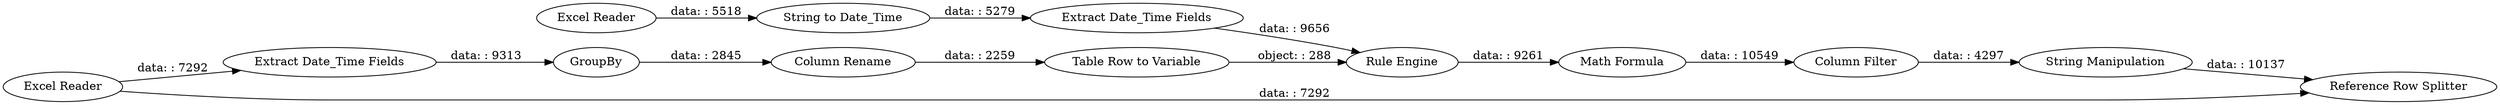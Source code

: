 digraph {
	"-2255893994228959078_41" [label="Math Formula"]
	"-2255893994228959078_1" [label="Excel Reader"]
	"-2255893994228959078_40" [label="Rule Engine"]
	"-2255893994228959078_47" [label="Extract Date_Time Fields"]
	"-2255893994228959078_43" [label="Excel Reader"]
	"-2255893994228959078_38" [label="Table Row to Variable"]
	"-2255893994228959078_44" [label="String Manipulation"]
	"-2255893994228959078_42" [label="Column Filter"]
	"-2255893994228959078_45" [label="Reference Row Splitter"]
	"-2255893994228959078_37" [label="Extract Date_Time Fields"]
	"-2255893994228959078_48" [label=GroupBy]
	"-2255893994228959078_3" [label="String to Date_Time"]
	"-2255893994228959078_49" [label="Column Rename"]
	"-2255893994228959078_43" -> "-2255893994228959078_47" [label="data: : 7292"]
	"-2255893994228959078_1" -> "-2255893994228959078_3" [label="data: : 5518"]
	"-2255893994228959078_47" -> "-2255893994228959078_48" [label="data: : 9313"]
	"-2255893994228959078_48" -> "-2255893994228959078_49" [label="data: : 2845"]
	"-2255893994228959078_44" -> "-2255893994228959078_45" [label="data: : 10137"]
	"-2255893994228959078_40" -> "-2255893994228959078_41" [label="data: : 9261"]
	"-2255893994228959078_49" -> "-2255893994228959078_38" [label="data: : 2259"]
	"-2255893994228959078_41" -> "-2255893994228959078_42" [label="data: : 10549"]
	"-2255893994228959078_3" -> "-2255893994228959078_37" [label="data: : 5279"]
	"-2255893994228959078_42" -> "-2255893994228959078_44" [label="data: : 4297"]
	"-2255893994228959078_43" -> "-2255893994228959078_45" [label="data: : 7292"]
	"-2255893994228959078_37" -> "-2255893994228959078_40" [label="data: : 9656"]
	"-2255893994228959078_38" -> "-2255893994228959078_40" [label="object: : 288"]
	rankdir=LR
}

